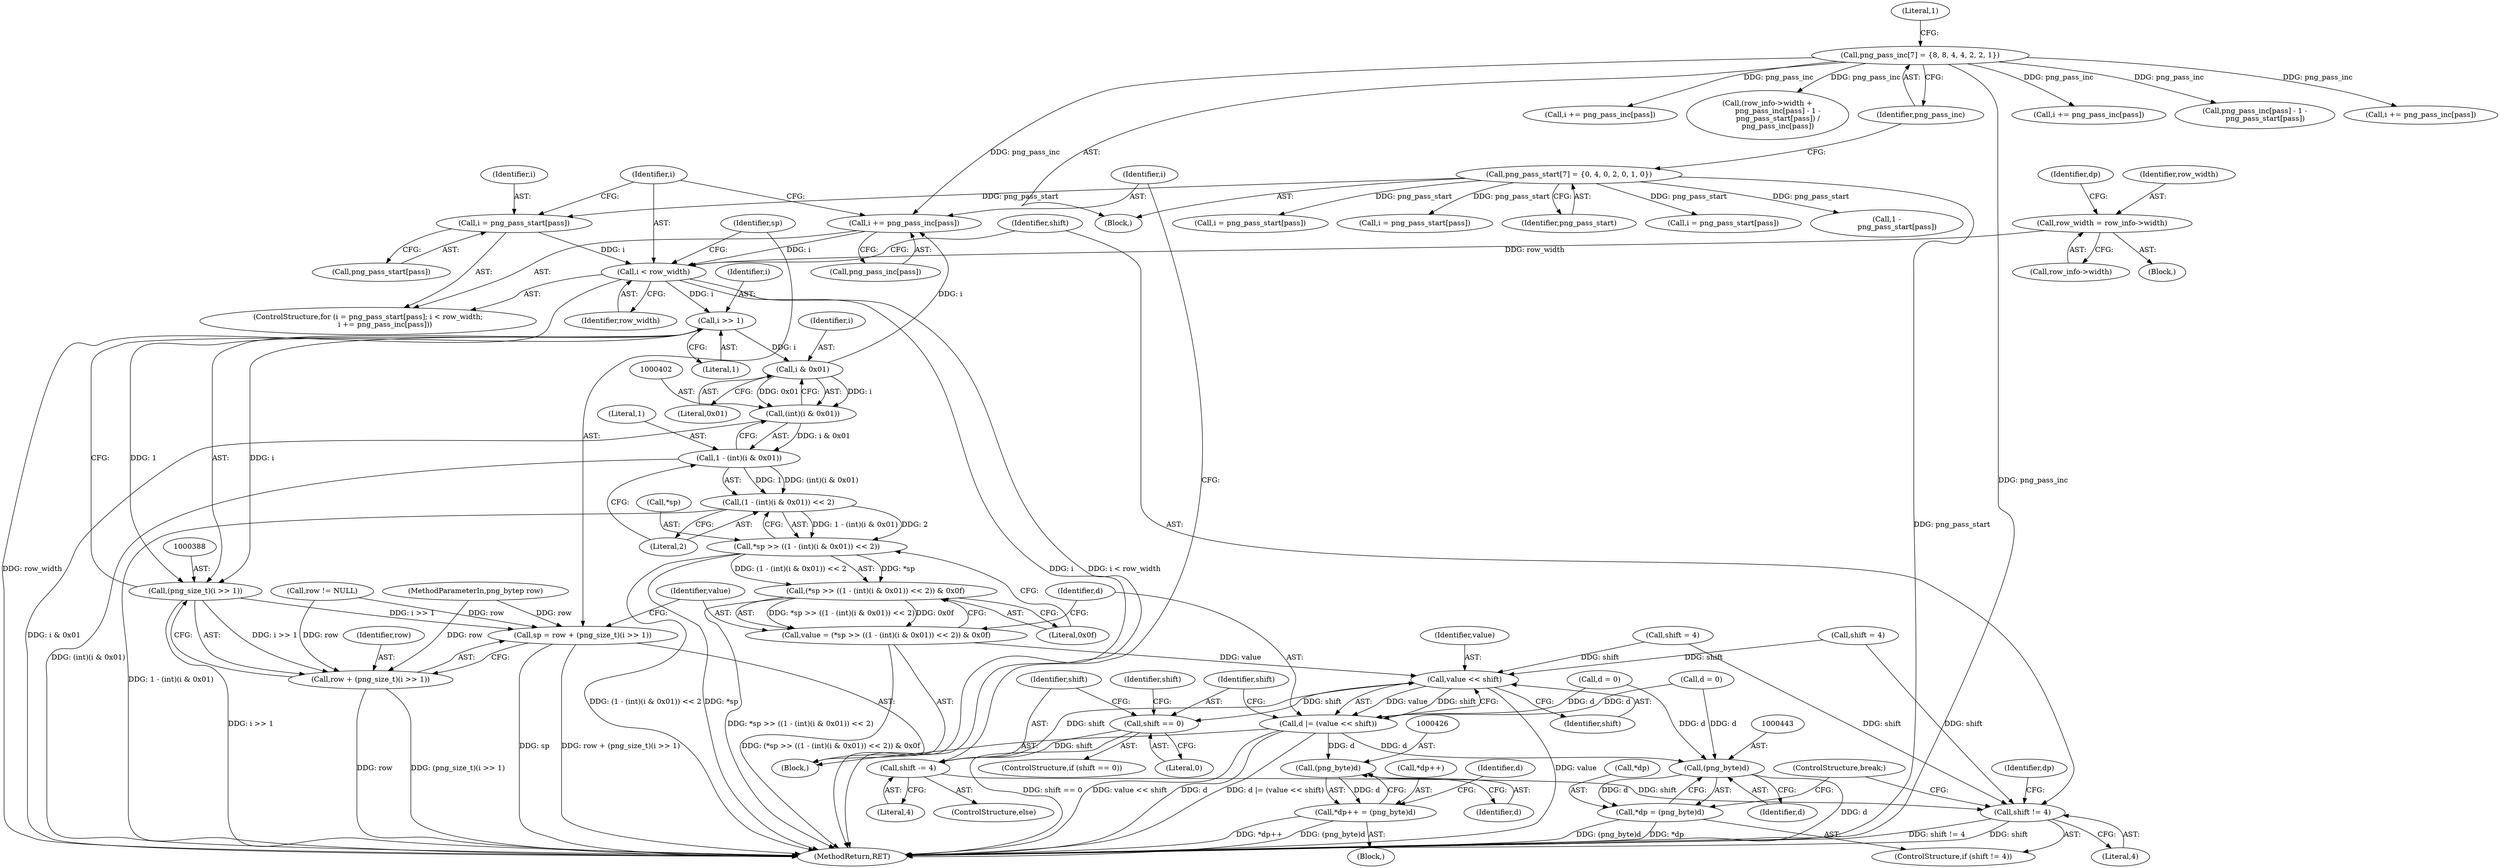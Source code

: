 digraph "0_Chrome_7f3d85b096f66870a15b37c2f40b219b2e292693_29@array" {
"1000377" [label="(Call,i += png_pass_inc[pass])"];
"1000121" [label="(Call,png_pass_inc[7] = {8, 8, 4, 4, 2, 2, 1})"];
"1000403" [label="(Call,i & 0x01)"];
"1000389" [label="(Call,i >> 1)"];
"1000374" [label="(Call,i < row_width)"];
"1000369" [label="(Call,i = png_pass_start[pass])"];
"1000118" [label="(Call,png_pass_start[7] = {0, 4, 0, 2, 0, 1, 0})"];
"1000377" [label="(Call,i += png_pass_inc[pass])"];
"1000354" [label="(Call,row_width = row_info->width)"];
"1000387" [label="(Call,(png_size_t)(i >> 1))"];
"1000383" [label="(Call,sp = row + (png_size_t)(i >> 1))"];
"1000385" [label="(Call,row + (png_size_t)(i >> 1))"];
"1000401" [label="(Call,(int)(i & 0x01))"];
"1000399" [label="(Call,1 - (int)(i & 0x01))"];
"1000398" [label="(Call,(1 - (int)(i & 0x01)) << 2)"];
"1000395" [label="(Call,*sp >> ((1 - (int)(i & 0x01)) << 2))"];
"1000394" [label="(Call,(*sp >> ((1 - (int)(i & 0x01)) << 2)) & 0x0f)"];
"1000392" [label="(Call,value = (*sp >> ((1 - (int)(i & 0x01)) << 2)) & 0x0f)"];
"1000410" [label="(Call,value << shift)"];
"1000408" [label="(Call,d |= (value << shift))"];
"1000425" [label="(Call,(png_byte)d)"];
"1000421" [label="(Call,*dp++ = (png_byte)d)"];
"1000442" [label="(Call,(png_byte)d)"];
"1000439" [label="(Call,*dp = (png_byte)d)"];
"1000414" [label="(Call,shift == 0)"];
"1000432" [label="(Call,shift -= 4)"];
"1000436" [label="(Call,shift != 4)"];
"1000116" [label="(Block,)"];
"1000422" [label="(Call,*dp++)"];
"1000371" [label="(Call,png_pass_start[pass])"];
"1000393" [label="(Identifier,value)"];
"1000384" [label="(Identifier,sp)"];
"1000378" [label="(Identifier,i)"];
"1000392" [label="(Call,value = (*sp >> ((1 - (int)(i & 0x01)) << 2)) & 0x0f)"];
"1000176" [label="(Call,i += png_pass_inc[pass])"];
"1000360" [label="(Identifier,dp)"];
"1000406" [label="(Literal,2)"];
"1000394" [label="(Call,(*sp >> ((1 - (int)(i & 0x01)) << 2)) & 0x0f)"];
"1000435" [label="(ControlStructure,if (shift != 4))"];
"1000437" [label="(Identifier,shift)"];
"1000377" [label="(Call,i += png_pass_inc[pass])"];
"1000407" [label="(Literal,0x0f)"];
"1000439" [label="(Call,*dp = (png_byte)d)"];
"1000391" [label="(Literal,1)"];
"1000440" [label="(Call,*dp)"];
"1000390" [label="(Identifier,i)"];
"1000396" [label="(Call,*sp)"];
"1000398" [label="(Call,(1 - (int)(i & 0x01)) << 2)"];
"1000410" [label="(Call,value << shift)"];
"1000419" [label="(Identifier,shift)"];
"1000469" [label="(Call,i = png_pass_start[pass])"];
"1000369" [label="(Call,i = png_pass_start[pass])"];
"1000438" [label="(Literal,4)"];
"1000508" [label="(Call,(row_info->width +\n         png_pass_inc[pass] - 1 -\n         png_pass_start[pass]) /\n         png_pass_inc[pass])"];
"1000356" [label="(Call,row_info->width)"];
"1000436" [label="(Call,shift != 4)"];
"1000434" [label="(Literal,4)"];
"1000118" [label="(Call,png_pass_start[7] = {0, 4, 0, 2, 0, 1, 0})"];
"1000374" [label="(Call,i < row_width)"];
"1000382" [label="(Block,)"];
"1000376" [label="(Identifier,row_width)"];
"1000536" [label="(MethodReturn,RET)"];
"1000418" [label="(Call,shift = 4)"];
"1000412" [label="(Identifier,shift)"];
"1000417" [label="(Block,)"];
"1000427" [label="(Identifier,d)"];
"1000432" [label="(Call,shift -= 4)"];
"1000385" [label="(Call,row + (png_size_t)(i >> 1))"];
"1000411" [label="(Identifier,value)"];
"1000346" [label="(Block,)"];
"1000399" [label="(Call,1 - (int)(i & 0x01))"];
"1000375" [label="(Identifier,i)"];
"1000421" [label="(Call,*dp++ = (png_byte)d)"];
"1000387" [label="(Call,(png_size_t)(i >> 1))"];
"1000268" [label="(Call,i = png_pass_start[pass])"];
"1000354" [label="(Call,row_width = row_info->width)"];
"1000119" [label="(Identifier,png_pass_start)"];
"1000403" [label="(Call,i & 0x01)"];
"1000401" [label="(Call,(int)(i & 0x01))"];
"1000128" [label="(Call,row != NULL)"];
"1000370" [label="(Identifier,i)"];
"1000413" [label="(ControlStructure,if (shift == 0))"];
"1000122" [label="(Identifier,png_pass_inc)"];
"1000395" [label="(Call,*sp >> ((1 - (int)(i & 0x01)) << 2))"];
"1000168" [label="(Call,i = png_pass_start[pass])"];
"1000445" [label="(ControlStructure,break;)"];
"1000121" [label="(Call,png_pass_inc[7] = {8, 8, 4, 4, 2, 2, 1})"];
"1000477" [label="(Call,i += png_pass_inc[pass])"];
"1000429" [label="(Identifier,d)"];
"1000431" [label="(ControlStructure,else)"];
"1000409" [label="(Identifier,d)"];
"1000513" [label="(Call,png_pass_inc[pass] - 1 -\n         png_pass_start[pass])"];
"1000124" [label="(Literal,1)"];
"1000386" [label="(Identifier,row)"];
"1000433" [label="(Identifier,shift)"];
"1000365" [label="(Call,d = 0)"];
"1000415" [label="(Identifier,shift)"];
"1000425" [label="(Call,(png_byte)d)"];
"1000416" [label="(Literal,0)"];
"1000517" [label="(Call,1 -\n         png_pass_start[pass])"];
"1000444" [label="(Identifier,d)"];
"1000383" [label="(Call,sp = row + (png_size_t)(i >> 1))"];
"1000389" [label="(Call,i >> 1)"];
"1000404" [label="(Identifier,i)"];
"1000428" [label="(Call,d = 0)"];
"1000114" [label="(MethodParameterIn,png_bytep row)"];
"1000400" [label="(Literal,1)"];
"1000408" [label="(Call,d |= (value << shift))"];
"1000442" [label="(Call,(png_byte)d)"];
"1000355" [label="(Identifier,row_width)"];
"1000379" [label="(Call,png_pass_inc[pass])"];
"1000414" [label="(Call,shift == 0)"];
"1000276" [label="(Call,i += png_pass_inc[pass])"];
"1000362" [label="(Call,shift = 4)"];
"1000441" [label="(Identifier,dp)"];
"1000368" [label="(ControlStructure,for (i = png_pass_start[pass]; i < row_width;\n               i += png_pass_inc[pass]))"];
"1000405" [label="(Literal,0x01)"];
"1000377" -> "1000368"  [label="AST: "];
"1000377" -> "1000379"  [label="CFG: "];
"1000378" -> "1000377"  [label="AST: "];
"1000379" -> "1000377"  [label="AST: "];
"1000375" -> "1000377"  [label="CFG: "];
"1000377" -> "1000374"  [label="DDG: i"];
"1000121" -> "1000377"  [label="DDG: png_pass_inc"];
"1000403" -> "1000377"  [label="DDG: i"];
"1000121" -> "1000116"  [label="AST: "];
"1000121" -> "1000122"  [label="CFG: "];
"1000122" -> "1000121"  [label="AST: "];
"1000124" -> "1000121"  [label="CFG: "];
"1000121" -> "1000536"  [label="DDG: png_pass_inc"];
"1000121" -> "1000176"  [label="DDG: png_pass_inc"];
"1000121" -> "1000276"  [label="DDG: png_pass_inc"];
"1000121" -> "1000477"  [label="DDG: png_pass_inc"];
"1000121" -> "1000513"  [label="DDG: png_pass_inc"];
"1000121" -> "1000508"  [label="DDG: png_pass_inc"];
"1000403" -> "1000401"  [label="AST: "];
"1000403" -> "1000405"  [label="CFG: "];
"1000404" -> "1000403"  [label="AST: "];
"1000405" -> "1000403"  [label="AST: "];
"1000401" -> "1000403"  [label="CFG: "];
"1000403" -> "1000401"  [label="DDG: i"];
"1000403" -> "1000401"  [label="DDG: 0x01"];
"1000389" -> "1000403"  [label="DDG: i"];
"1000389" -> "1000387"  [label="AST: "];
"1000389" -> "1000391"  [label="CFG: "];
"1000390" -> "1000389"  [label="AST: "];
"1000391" -> "1000389"  [label="AST: "];
"1000387" -> "1000389"  [label="CFG: "];
"1000389" -> "1000387"  [label="DDG: i"];
"1000389" -> "1000387"  [label="DDG: 1"];
"1000374" -> "1000389"  [label="DDG: i"];
"1000374" -> "1000368"  [label="AST: "];
"1000374" -> "1000376"  [label="CFG: "];
"1000375" -> "1000374"  [label="AST: "];
"1000376" -> "1000374"  [label="AST: "];
"1000384" -> "1000374"  [label="CFG: "];
"1000437" -> "1000374"  [label="CFG: "];
"1000374" -> "1000536"  [label="DDG: row_width"];
"1000374" -> "1000536"  [label="DDG: i"];
"1000374" -> "1000536"  [label="DDG: i < row_width"];
"1000369" -> "1000374"  [label="DDG: i"];
"1000354" -> "1000374"  [label="DDG: row_width"];
"1000369" -> "1000368"  [label="AST: "];
"1000369" -> "1000371"  [label="CFG: "];
"1000370" -> "1000369"  [label="AST: "];
"1000371" -> "1000369"  [label="AST: "];
"1000375" -> "1000369"  [label="CFG: "];
"1000118" -> "1000369"  [label="DDG: png_pass_start"];
"1000118" -> "1000116"  [label="AST: "];
"1000118" -> "1000119"  [label="CFG: "];
"1000119" -> "1000118"  [label="AST: "];
"1000122" -> "1000118"  [label="CFG: "];
"1000118" -> "1000536"  [label="DDG: png_pass_start"];
"1000118" -> "1000168"  [label="DDG: png_pass_start"];
"1000118" -> "1000268"  [label="DDG: png_pass_start"];
"1000118" -> "1000469"  [label="DDG: png_pass_start"];
"1000118" -> "1000517"  [label="DDG: png_pass_start"];
"1000354" -> "1000346"  [label="AST: "];
"1000354" -> "1000356"  [label="CFG: "];
"1000355" -> "1000354"  [label="AST: "];
"1000356" -> "1000354"  [label="AST: "];
"1000360" -> "1000354"  [label="CFG: "];
"1000387" -> "1000385"  [label="AST: "];
"1000388" -> "1000387"  [label="AST: "];
"1000385" -> "1000387"  [label="CFG: "];
"1000387" -> "1000536"  [label="DDG: i >> 1"];
"1000387" -> "1000383"  [label="DDG: i >> 1"];
"1000387" -> "1000385"  [label="DDG: i >> 1"];
"1000383" -> "1000382"  [label="AST: "];
"1000383" -> "1000385"  [label="CFG: "];
"1000384" -> "1000383"  [label="AST: "];
"1000385" -> "1000383"  [label="AST: "];
"1000393" -> "1000383"  [label="CFG: "];
"1000383" -> "1000536"  [label="DDG: sp"];
"1000383" -> "1000536"  [label="DDG: row + (png_size_t)(i >> 1)"];
"1000114" -> "1000383"  [label="DDG: row"];
"1000128" -> "1000383"  [label="DDG: row"];
"1000386" -> "1000385"  [label="AST: "];
"1000385" -> "1000536"  [label="DDG: (png_size_t)(i >> 1)"];
"1000385" -> "1000536"  [label="DDG: row"];
"1000114" -> "1000385"  [label="DDG: row"];
"1000128" -> "1000385"  [label="DDG: row"];
"1000401" -> "1000399"  [label="AST: "];
"1000402" -> "1000401"  [label="AST: "];
"1000399" -> "1000401"  [label="CFG: "];
"1000401" -> "1000536"  [label="DDG: i & 0x01"];
"1000401" -> "1000399"  [label="DDG: i & 0x01"];
"1000399" -> "1000398"  [label="AST: "];
"1000400" -> "1000399"  [label="AST: "];
"1000406" -> "1000399"  [label="CFG: "];
"1000399" -> "1000536"  [label="DDG: (int)(i & 0x01)"];
"1000399" -> "1000398"  [label="DDG: 1"];
"1000399" -> "1000398"  [label="DDG: (int)(i & 0x01)"];
"1000398" -> "1000395"  [label="AST: "];
"1000398" -> "1000406"  [label="CFG: "];
"1000406" -> "1000398"  [label="AST: "];
"1000395" -> "1000398"  [label="CFG: "];
"1000398" -> "1000536"  [label="DDG: 1 - (int)(i & 0x01)"];
"1000398" -> "1000395"  [label="DDG: 1 - (int)(i & 0x01)"];
"1000398" -> "1000395"  [label="DDG: 2"];
"1000395" -> "1000394"  [label="AST: "];
"1000396" -> "1000395"  [label="AST: "];
"1000407" -> "1000395"  [label="CFG: "];
"1000395" -> "1000536"  [label="DDG: *sp"];
"1000395" -> "1000536"  [label="DDG: (1 - (int)(i & 0x01)) << 2"];
"1000395" -> "1000394"  [label="DDG: *sp"];
"1000395" -> "1000394"  [label="DDG: (1 - (int)(i & 0x01)) << 2"];
"1000394" -> "1000392"  [label="AST: "];
"1000394" -> "1000407"  [label="CFG: "];
"1000407" -> "1000394"  [label="AST: "];
"1000392" -> "1000394"  [label="CFG: "];
"1000394" -> "1000536"  [label="DDG: *sp >> ((1 - (int)(i & 0x01)) << 2)"];
"1000394" -> "1000392"  [label="DDG: *sp >> ((1 - (int)(i & 0x01)) << 2)"];
"1000394" -> "1000392"  [label="DDG: 0x0f"];
"1000392" -> "1000382"  [label="AST: "];
"1000393" -> "1000392"  [label="AST: "];
"1000409" -> "1000392"  [label="CFG: "];
"1000392" -> "1000536"  [label="DDG: (*sp >> ((1 - (int)(i & 0x01)) << 2)) & 0x0f"];
"1000392" -> "1000410"  [label="DDG: value"];
"1000410" -> "1000408"  [label="AST: "];
"1000410" -> "1000412"  [label="CFG: "];
"1000411" -> "1000410"  [label="AST: "];
"1000412" -> "1000410"  [label="AST: "];
"1000408" -> "1000410"  [label="CFG: "];
"1000410" -> "1000536"  [label="DDG: value"];
"1000410" -> "1000408"  [label="DDG: value"];
"1000410" -> "1000408"  [label="DDG: shift"];
"1000432" -> "1000410"  [label="DDG: shift"];
"1000418" -> "1000410"  [label="DDG: shift"];
"1000362" -> "1000410"  [label="DDG: shift"];
"1000410" -> "1000414"  [label="DDG: shift"];
"1000408" -> "1000382"  [label="AST: "];
"1000409" -> "1000408"  [label="AST: "];
"1000415" -> "1000408"  [label="CFG: "];
"1000408" -> "1000536"  [label="DDG: d"];
"1000408" -> "1000536"  [label="DDG: d |= (value << shift)"];
"1000408" -> "1000536"  [label="DDG: value << shift"];
"1000365" -> "1000408"  [label="DDG: d"];
"1000428" -> "1000408"  [label="DDG: d"];
"1000408" -> "1000425"  [label="DDG: d"];
"1000408" -> "1000442"  [label="DDG: d"];
"1000425" -> "1000421"  [label="AST: "];
"1000425" -> "1000427"  [label="CFG: "];
"1000426" -> "1000425"  [label="AST: "];
"1000427" -> "1000425"  [label="AST: "];
"1000421" -> "1000425"  [label="CFG: "];
"1000425" -> "1000421"  [label="DDG: d"];
"1000421" -> "1000417"  [label="AST: "];
"1000422" -> "1000421"  [label="AST: "];
"1000429" -> "1000421"  [label="CFG: "];
"1000421" -> "1000536"  [label="DDG: *dp++"];
"1000421" -> "1000536"  [label="DDG: (png_byte)d"];
"1000442" -> "1000439"  [label="AST: "];
"1000442" -> "1000444"  [label="CFG: "];
"1000443" -> "1000442"  [label="AST: "];
"1000444" -> "1000442"  [label="AST: "];
"1000439" -> "1000442"  [label="CFG: "];
"1000442" -> "1000536"  [label="DDG: d"];
"1000442" -> "1000439"  [label="DDG: d"];
"1000365" -> "1000442"  [label="DDG: d"];
"1000428" -> "1000442"  [label="DDG: d"];
"1000439" -> "1000435"  [label="AST: "];
"1000440" -> "1000439"  [label="AST: "];
"1000445" -> "1000439"  [label="CFG: "];
"1000439" -> "1000536"  [label="DDG: (png_byte)d"];
"1000439" -> "1000536"  [label="DDG: *dp"];
"1000414" -> "1000413"  [label="AST: "];
"1000414" -> "1000416"  [label="CFG: "];
"1000415" -> "1000414"  [label="AST: "];
"1000416" -> "1000414"  [label="AST: "];
"1000419" -> "1000414"  [label="CFG: "];
"1000433" -> "1000414"  [label="CFG: "];
"1000414" -> "1000536"  [label="DDG: shift == 0"];
"1000414" -> "1000432"  [label="DDG: shift"];
"1000432" -> "1000431"  [label="AST: "];
"1000432" -> "1000434"  [label="CFG: "];
"1000433" -> "1000432"  [label="AST: "];
"1000434" -> "1000432"  [label="AST: "];
"1000378" -> "1000432"  [label="CFG: "];
"1000432" -> "1000436"  [label="DDG: shift"];
"1000436" -> "1000435"  [label="AST: "];
"1000436" -> "1000438"  [label="CFG: "];
"1000437" -> "1000436"  [label="AST: "];
"1000438" -> "1000436"  [label="AST: "];
"1000441" -> "1000436"  [label="CFG: "];
"1000445" -> "1000436"  [label="CFG: "];
"1000436" -> "1000536"  [label="DDG: shift != 4"];
"1000436" -> "1000536"  [label="DDG: shift"];
"1000418" -> "1000436"  [label="DDG: shift"];
"1000362" -> "1000436"  [label="DDG: shift"];
}
